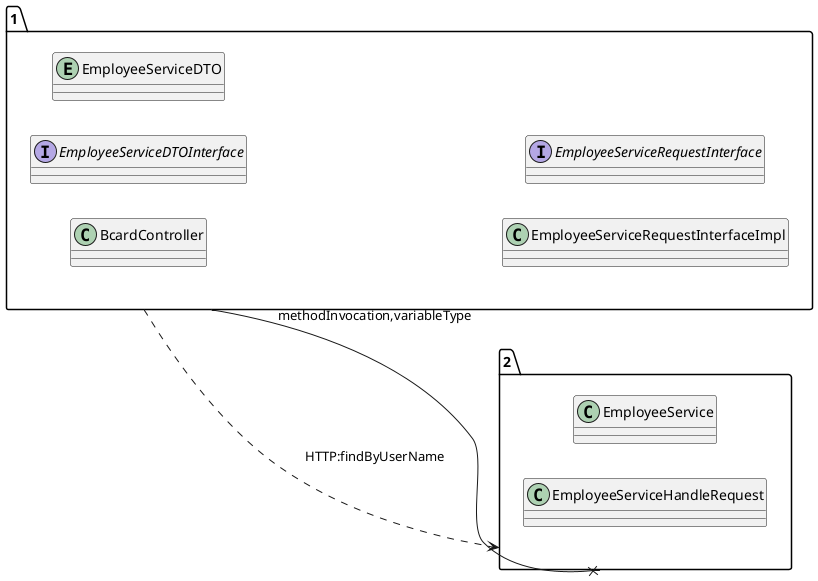 @startuml 
allow_mixing
left to right direction
package "1"{
class BcardController
interface EmployeeServiceDTOInterface
entity EmployeeServiceDTO
class EmployeeServiceRequestInterfaceImpl
interface EmployeeServiceRequestInterface

}
package "2"{
class EmployeeService
class EmployeeServiceHandleRequest

}
"1" --x "2":methodInvocation,variableType
"1" ..> "2":HTTP:findByUserName
@enduml